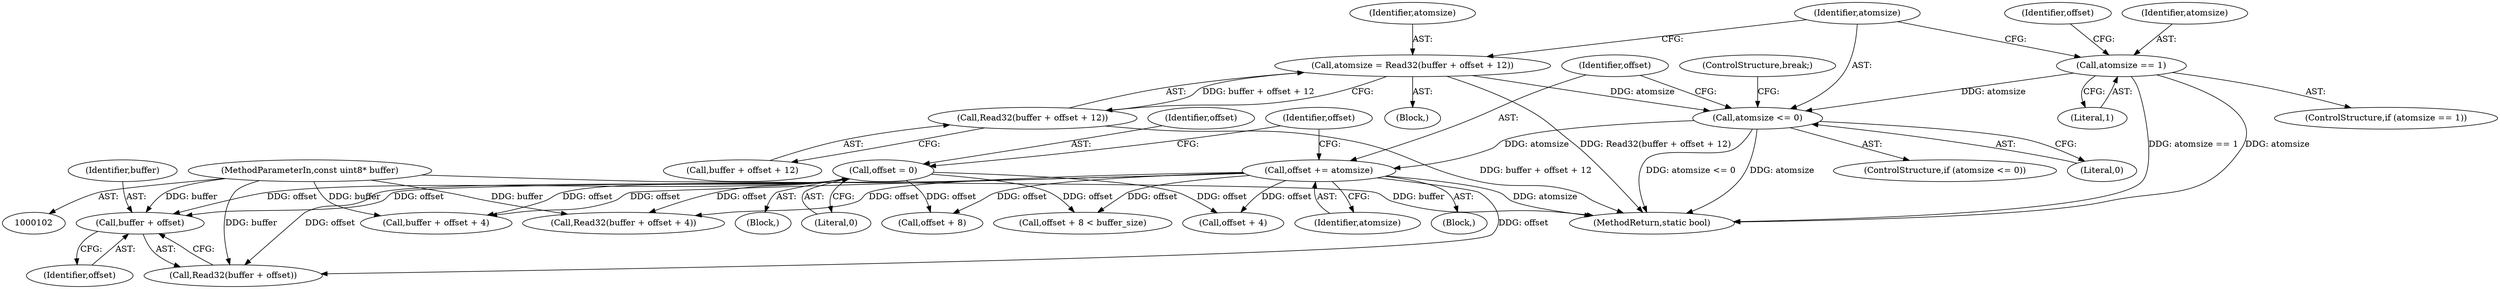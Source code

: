 digraph "1_Chrome_b2006ac87cec58363090e7d5e10d5d9e3bbda9f9@pointer" {
"1000125" [label="(Call,buffer + offset)"];
"1000103" [label="(MethodParameterIn,const uint8* buffer)"];
"1000179" [label="(Call,offset += atomsize)"];
"1000175" [label="(Call,atomsize <= 0)"];
"1000166" [label="(Call,atomsize = Read32(buffer + offset + 12))"];
"1000168" [label="(Call,Read32(buffer + offset + 12))"];
"1000145" [label="(Call,atomsize == 1)"];
"1000111" [label="(Call,offset = 0)"];
"1000180" [label="(Identifier,offset)"];
"1000127" [label="(Identifier,offset)"];
"1000112" [label="(Identifier,offset)"];
"1000116" [label="(Call,offset + 8)"];
"1000174" [label="(ControlStructure,if (atomsize <= 0))"];
"1000144" [label="(ControlStructure,if (atomsize == 1))"];
"1000148" [label="(Block,)"];
"1000126" [label="(Identifier,buffer)"];
"1000178" [label="(ControlStructure,break;)"];
"1000124" [label="(Call,Read32(buffer + offset))"];
"1000184" [label="(MethodReturn,static bool)"];
"1000125" [label="(Call,buffer + offset)"];
"1000105" [label="(Block,)"];
"1000113" [label="(Literal,0)"];
"1000169" [label="(Call,buffer + offset + 12)"];
"1000181" [label="(Identifier,atomsize)"];
"1000152" [label="(Identifier,offset)"];
"1000117" [label="(Identifier,offset)"];
"1000115" [label="(Call,offset + 8 < buffer_size)"];
"1000134" [label="(Call,offset + 4)"];
"1000166" [label="(Call,atomsize = Read32(buffer + offset + 12))"];
"1000168" [label="(Call,Read32(buffer + offset + 12))"];
"1000176" [label="(Identifier,atomsize)"];
"1000111" [label="(Call,offset = 0)"];
"1000120" [label="(Block,)"];
"1000167" [label="(Identifier,atomsize)"];
"1000145" [label="(Call,atomsize == 1)"];
"1000179" [label="(Call,offset += atomsize)"];
"1000177" [label="(Literal,0)"];
"1000132" [label="(Call,buffer + offset + 4)"];
"1000147" [label="(Literal,1)"];
"1000103" [label="(MethodParameterIn,const uint8* buffer)"];
"1000175" [label="(Call,atomsize <= 0)"];
"1000146" [label="(Identifier,atomsize)"];
"1000131" [label="(Call,Read32(buffer + offset + 4))"];
"1000125" -> "1000124"  [label="AST: "];
"1000125" -> "1000127"  [label="CFG: "];
"1000126" -> "1000125"  [label="AST: "];
"1000127" -> "1000125"  [label="AST: "];
"1000124" -> "1000125"  [label="CFG: "];
"1000103" -> "1000125"  [label="DDG: buffer"];
"1000179" -> "1000125"  [label="DDG: offset"];
"1000111" -> "1000125"  [label="DDG: offset"];
"1000103" -> "1000102"  [label="AST: "];
"1000103" -> "1000184"  [label="DDG: buffer"];
"1000103" -> "1000124"  [label="DDG: buffer"];
"1000103" -> "1000131"  [label="DDG: buffer"];
"1000103" -> "1000132"  [label="DDG: buffer"];
"1000179" -> "1000120"  [label="AST: "];
"1000179" -> "1000181"  [label="CFG: "];
"1000180" -> "1000179"  [label="AST: "];
"1000181" -> "1000179"  [label="AST: "];
"1000117" -> "1000179"  [label="CFG: "];
"1000179" -> "1000184"  [label="DDG: atomsize"];
"1000179" -> "1000115"  [label="DDG: offset"];
"1000179" -> "1000116"  [label="DDG: offset"];
"1000179" -> "1000124"  [label="DDG: offset"];
"1000179" -> "1000131"  [label="DDG: offset"];
"1000179" -> "1000132"  [label="DDG: offset"];
"1000179" -> "1000134"  [label="DDG: offset"];
"1000175" -> "1000179"  [label="DDG: atomsize"];
"1000175" -> "1000174"  [label="AST: "];
"1000175" -> "1000177"  [label="CFG: "];
"1000176" -> "1000175"  [label="AST: "];
"1000177" -> "1000175"  [label="AST: "];
"1000178" -> "1000175"  [label="CFG: "];
"1000180" -> "1000175"  [label="CFG: "];
"1000175" -> "1000184"  [label="DDG: atomsize"];
"1000175" -> "1000184"  [label="DDG: atomsize <= 0"];
"1000166" -> "1000175"  [label="DDG: atomsize"];
"1000145" -> "1000175"  [label="DDG: atomsize"];
"1000166" -> "1000148"  [label="AST: "];
"1000166" -> "1000168"  [label="CFG: "];
"1000167" -> "1000166"  [label="AST: "];
"1000168" -> "1000166"  [label="AST: "];
"1000176" -> "1000166"  [label="CFG: "];
"1000166" -> "1000184"  [label="DDG: Read32(buffer + offset + 12)"];
"1000168" -> "1000166"  [label="DDG: buffer + offset + 12"];
"1000168" -> "1000169"  [label="CFG: "];
"1000169" -> "1000168"  [label="AST: "];
"1000168" -> "1000184"  [label="DDG: buffer + offset + 12"];
"1000145" -> "1000144"  [label="AST: "];
"1000145" -> "1000147"  [label="CFG: "];
"1000146" -> "1000145"  [label="AST: "];
"1000147" -> "1000145"  [label="AST: "];
"1000152" -> "1000145"  [label="CFG: "];
"1000176" -> "1000145"  [label="CFG: "];
"1000145" -> "1000184"  [label="DDG: atomsize == 1"];
"1000145" -> "1000184"  [label="DDG: atomsize"];
"1000111" -> "1000105"  [label="AST: "];
"1000111" -> "1000113"  [label="CFG: "];
"1000112" -> "1000111"  [label="AST: "];
"1000113" -> "1000111"  [label="AST: "];
"1000117" -> "1000111"  [label="CFG: "];
"1000111" -> "1000115"  [label="DDG: offset"];
"1000111" -> "1000116"  [label="DDG: offset"];
"1000111" -> "1000124"  [label="DDG: offset"];
"1000111" -> "1000131"  [label="DDG: offset"];
"1000111" -> "1000132"  [label="DDG: offset"];
"1000111" -> "1000134"  [label="DDG: offset"];
}
